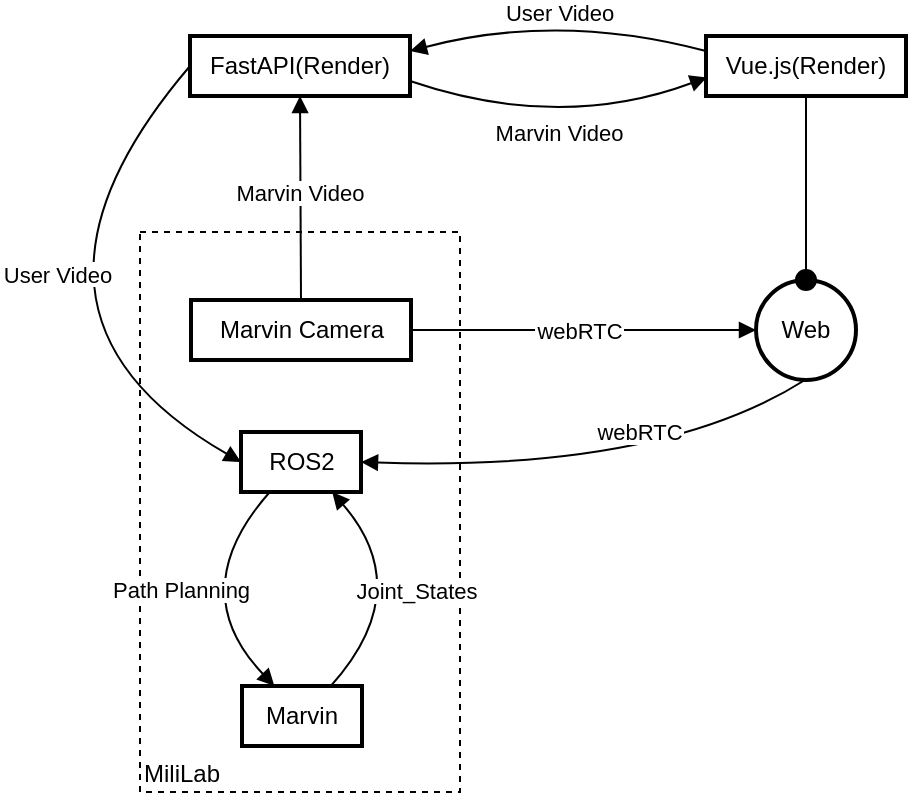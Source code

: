 <mxfile version="26.0.9">
  <diagram name="Page-1" id="temaxnwS8IeKS8GmYeiM">
    <mxGraphModel dx="956" dy="557" grid="1" gridSize="10" guides="1" tooltips="1" connect="1" arrows="1" fold="1" page="1" pageScale="1" pageWidth="850" pageHeight="1100" math="0" shadow="0">
      <root>
        <mxCell id="0" />
        <mxCell id="1" parent="0" />
        <mxCell id="r3VIzuGnsbrAbbpP-iCG-2" value="MiliLab" style="rounded=0;whiteSpace=wrap;html=1;fillColor=none;dashed=1;align=left;verticalAlign=bottom;" vertex="1" parent="1">
          <mxGeometry x="350" y="240" width="160" height="280" as="geometry" />
        </mxCell>
        <mxCell id="WNioL96UmFBMEC2x6ymP-1" value="Vue.js(Render)" style="whiteSpace=wrap;strokeWidth=2;" parent="1" vertex="1">
          <mxGeometry x="633" y="142" width="100" height="30" as="geometry" />
        </mxCell>
        <mxCell id="WNioL96UmFBMEC2x6ymP-2" value="FastAPI(Render)" style="whiteSpace=wrap;strokeWidth=2;" parent="1" vertex="1">
          <mxGeometry x="375" y="142" width="110" height="30" as="geometry" />
        </mxCell>
        <mxCell id="WNioL96UmFBMEC2x6ymP-3" value="Marvin Camera" style="whiteSpace=wrap;strokeWidth=2;" parent="1" vertex="1">
          <mxGeometry x="375.5" y="274" width="110" height="30" as="geometry" />
        </mxCell>
        <mxCell id="WNioL96UmFBMEC2x6ymP-4" value="Web" style="ellipse;aspect=fixed;strokeWidth=2;whiteSpace=wrap;" parent="1" vertex="1">
          <mxGeometry x="658" y="264" width="50" height="50" as="geometry" />
        </mxCell>
        <mxCell id="WNioL96UmFBMEC2x6ymP-5" value="ROS2" style="whiteSpace=wrap;strokeWidth=2;" parent="1" vertex="1">
          <mxGeometry x="400.5" y="340" width="60" height="30" as="geometry" />
        </mxCell>
        <mxCell id="WNioL96UmFBMEC2x6ymP-6" value="Marvin" style="whiteSpace=wrap;strokeWidth=2;" parent="1" vertex="1">
          <mxGeometry x="401" y="467" width="60" height="30" as="geometry" />
        </mxCell>
        <mxCell id="WNioL96UmFBMEC2x6ymP-7" value="Marvin Video" style="curved=1;startArrow=none;endArrow=block;exitX=1;exitY=0.75;entryX=0.005;entryY=0.69;rounded=0;exitDx=0;exitDy=0;entryDx=0;entryDy=0;entryPerimeter=0;" parent="1" source="WNioL96UmFBMEC2x6ymP-2" target="WNioL96UmFBMEC2x6ymP-1" edge="1">
          <mxGeometry x="0.005" relative="1" as="geometry">
            <Array as="points">
              <mxPoint x="560" y="190" />
            </Array>
            <mxPoint as="offset" />
          </mxGeometry>
        </mxCell>
        <mxCell id="WNioL96UmFBMEC2x6ymP-8" value="" style="curved=1;startArrow=none;endArrow=oval;endSize=10;endFill=1;exitX=0.5;exitY=1;entryX=0.5;entryY=0;rounded=0;entryDx=0;entryDy=0;exitDx=0;exitDy=0;" parent="1" source="WNioL96UmFBMEC2x6ymP-1" target="WNioL96UmFBMEC2x6ymP-4" edge="1">
          <mxGeometry relative="1" as="geometry">
            <Array as="points" />
          </mxGeometry>
        </mxCell>
        <mxCell id="WNioL96UmFBMEC2x6ymP-9" value="User Video" style="curved=1;startArrow=none;endArrow=block;exitX=0;exitY=0.25;rounded=0;exitDx=0;exitDy=0;entryX=1;entryY=0.25;entryDx=0;entryDy=0;" parent="1" source="WNioL96UmFBMEC2x6ymP-1" target="WNioL96UmFBMEC2x6ymP-2" edge="1">
          <mxGeometry x="-0.013" relative="1" as="geometry">
            <Array as="points">
              <mxPoint x="560" y="130" />
            </Array>
            <mxPoint x="510" y="150" as="targetPoint" />
            <mxPoint as="offset" />
          </mxGeometry>
        </mxCell>
        <mxCell id="WNioL96UmFBMEC2x6ymP-10" value="User Video" style="curved=1;startArrow=none;endArrow=block;exitX=0;exitY=0.5;entryX=0;entryY=0.5;rounded=0;exitDx=0;exitDy=0;entryDx=0;entryDy=0;" parent="1" source="WNioL96UmFBMEC2x6ymP-2" target="WNioL96UmFBMEC2x6ymP-5" edge="1">
          <mxGeometry x="0.19" y="36" relative="1" as="geometry">
            <Array as="points">
              <mxPoint x="270" y="280" />
            </Array>
            <mxPoint as="offset" />
          </mxGeometry>
        </mxCell>
        <mxCell id="WNioL96UmFBMEC2x6ymP-11" value="Path Planning" style="curved=1;startArrow=none;endArrow=block;exitX=0.24;exitY=1;entryX=0.27;entryY=0;rounded=0;" parent="1" source="WNioL96UmFBMEC2x6ymP-5" target="WNioL96UmFBMEC2x6ymP-6" edge="1">
          <mxGeometry x="-0.006" y="-1" relative="1" as="geometry">
            <Array as="points">
              <mxPoint x="371.5" y="419" />
            </Array>
            <mxPoint y="-1" as="offset" />
          </mxGeometry>
        </mxCell>
        <mxCell id="WNioL96UmFBMEC2x6ymP-12" value="Joint_States" style="curved=1;startArrow=none;endArrow=block;exitX=0.74;exitY=0;entryX=0.76;entryY=1;rounded=0;" parent="1" source="WNioL96UmFBMEC2x6ymP-6" target="WNioL96UmFBMEC2x6ymP-5" edge="1">
          <mxGeometry x="-0.002" relative="1" as="geometry">
            <Array as="points">
              <mxPoint x="488.5" y="419" />
            </Array>
            <mxPoint as="offset" />
          </mxGeometry>
        </mxCell>
        <mxCell id="WNioL96UmFBMEC2x6ymP-13" value="Marvin Video" style="curved=1;startArrow=none;endArrow=block;exitX=0.5;exitY=0;entryX=0.5;entryY=1;rounded=0;entryDx=0;entryDy=0;exitDx=0;exitDy=0;" parent="1" source="WNioL96UmFBMEC2x6ymP-3" target="WNioL96UmFBMEC2x6ymP-2" edge="1">
          <mxGeometry x="0.059" relative="1" as="geometry">
            <Array as="points" />
            <mxPoint as="offset" />
          </mxGeometry>
        </mxCell>
        <mxCell id="WNioL96UmFBMEC2x6ymP-14" value="webRTC" style="curved=1;startArrow=none;endArrow=block;exitX=1;exitY=0.5;entryX=0;entryY=0.5;rounded=0;exitDx=0;exitDy=0;entryDx=0;entryDy=0;" parent="1" source="WNioL96UmFBMEC2x6ymP-3" target="WNioL96UmFBMEC2x6ymP-4" edge="1">
          <mxGeometry x="-0.02" relative="1" as="geometry">
            <mxPoint as="offset" />
          </mxGeometry>
        </mxCell>
        <mxCell id="WNioL96UmFBMEC2x6ymP-15" value="webRTC" style="curved=1;startArrow=none;endArrow=block;exitX=0.49;exitY=1;entryX=1;entryY=0.5;rounded=0;entryDx=0;entryDy=0;" parent="1" source="WNioL96UmFBMEC2x6ymP-4" target="WNioL96UmFBMEC2x6ymP-5" edge="1">
          <mxGeometry x="-0.182" y="-20" relative="1" as="geometry">
            <Array as="points">
              <mxPoint x="610" y="360" />
            </Array>
            <mxPoint as="offset" />
          </mxGeometry>
        </mxCell>
      </root>
    </mxGraphModel>
  </diagram>
</mxfile>
